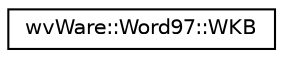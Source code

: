 digraph "类继承关系图"
{
  edge [fontname="Helvetica",fontsize="10",labelfontname="Helvetica",labelfontsize="10"];
  node [fontname="Helvetica",fontsize="10",shape=record];
  rankdir="LR";
  Node0 [label="wvWare::Word97::WKB",height=0.2,width=0.4,color="black", fillcolor="white", style="filled",URL="$structwv_ware_1_1_word97_1_1_w_k_b.html"];
}
